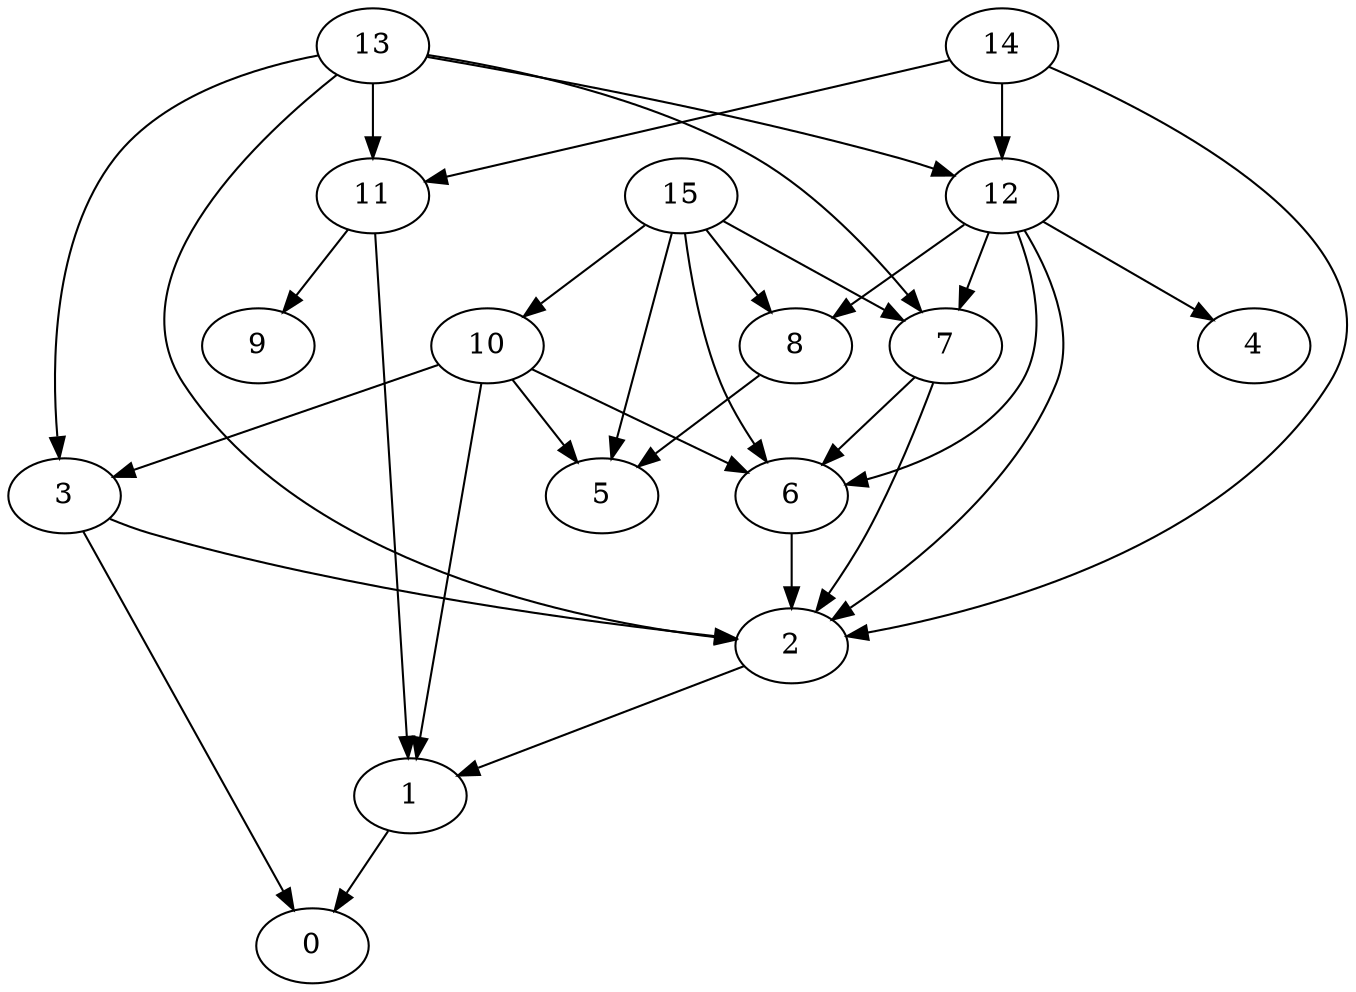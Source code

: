 digraph "Random_Nodes_16_Density_2.00_CCR_9.98_WeightType_Random_Homogeneous-4" {
14 [Weight=6];
15 [Weight=3];
13 [Weight=5];
12 [Weight=4];
10 [Weight=6];
7 [Weight=4];
6 [Weight=9];
3 [Weight=6];
11 [Weight=6];
2 [Weight=5];
8 [Weight=10];
1 [Weight=5];
0 [Weight=7];
4 [Weight=7];
5 [Weight=4];
9 [Weight=3];
12 -> 4 [Weight=13];
6 -> 2 [Weight=44];
13 -> 3 [Weight=31];
15 -> 6 [Weight=40];
11 -> 9 [Weight=27];
12 -> 6 [Weight=44];
10 -> 1 [Weight=44];
11 -> 1 [Weight=35];
15 -> 10 [Weight=31];
14 -> 11 [Weight=18];
10 -> 3 [Weight=44];
12 -> 7 [Weight=27];
1 -> 0 [Weight=13];
14 -> 2 [Weight=44];
7 -> 6 [Weight=13];
7 -> 2 [Weight=31];
13 -> 12 [Weight=9];
15 -> 5 [Weight=40];
13 -> 11 [Weight=40];
12 -> 8 [Weight=27];
8 -> 5 [Weight=35];
15 -> 8 [Weight=27];
3 -> 0 [Weight=22];
13 -> 7 [Weight=9];
13 -> 2 [Weight=31];
10 -> 6 [Weight=35];
15 -> 7 [Weight=13];
2 -> 1 [Weight=31];
10 -> 5 [Weight=18];
3 -> 2 [Weight=9];
14 -> 12 [Weight=35];
12 -> 2 [Weight=18];
}
